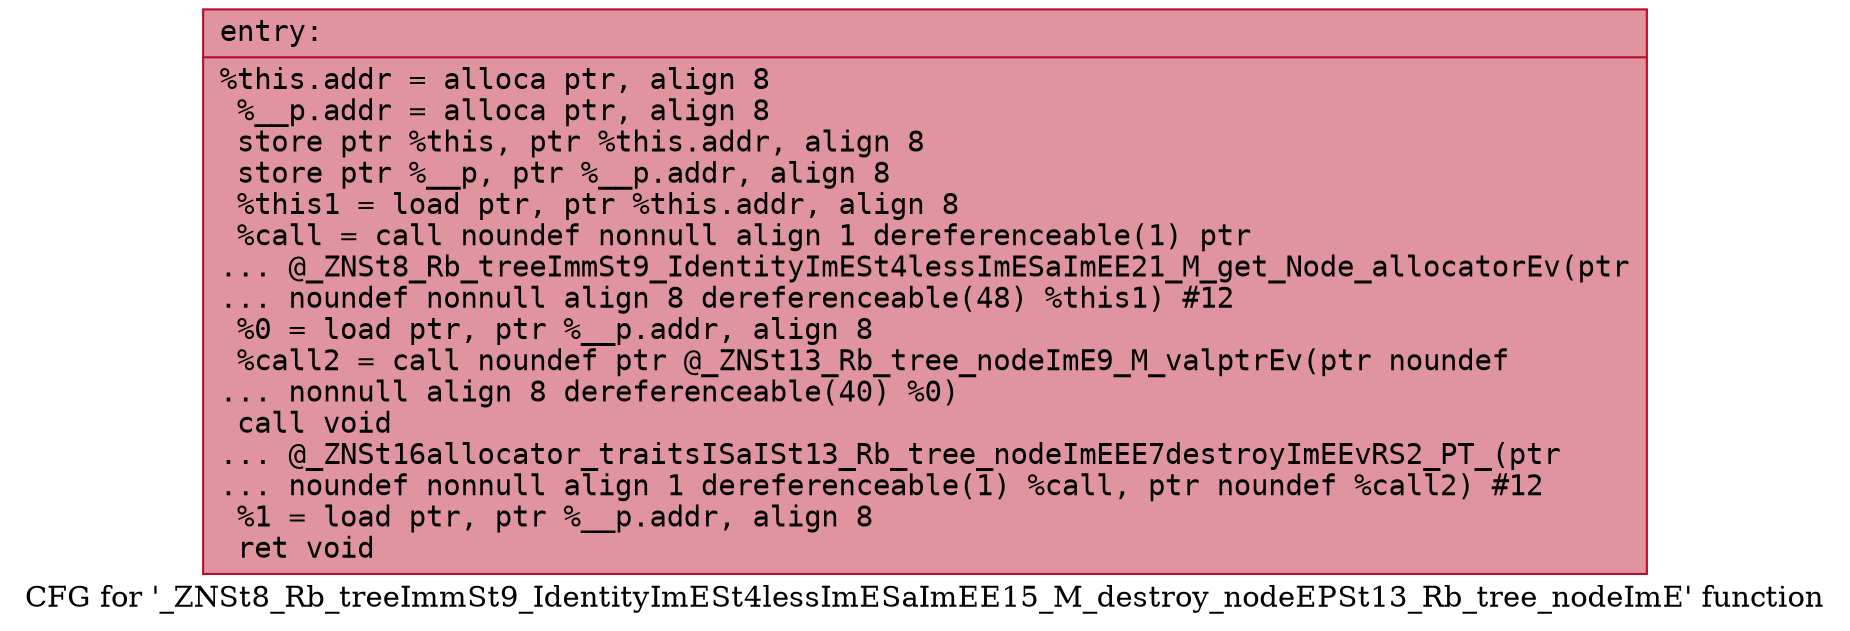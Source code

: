 digraph "CFG for '_ZNSt8_Rb_treeImmSt9_IdentityImESt4lessImESaImEE15_M_destroy_nodeEPSt13_Rb_tree_nodeImE' function" {
	label="CFG for '_ZNSt8_Rb_treeImmSt9_IdentityImESt4lessImESaImEE15_M_destroy_nodeEPSt13_Rb_tree_nodeImE' function";

	Node0x560dca0b9820 [shape=record,color="#b70d28ff", style=filled, fillcolor="#b70d2870" fontname="Courier",label="{entry:\l|  %this.addr = alloca ptr, align 8\l  %__p.addr = alloca ptr, align 8\l  store ptr %this, ptr %this.addr, align 8\l  store ptr %__p, ptr %__p.addr, align 8\l  %this1 = load ptr, ptr %this.addr, align 8\l  %call = call noundef nonnull align 1 dereferenceable(1) ptr\l... @_ZNSt8_Rb_treeImmSt9_IdentityImESt4lessImESaImEE21_M_get_Node_allocatorEv(ptr\l... noundef nonnull align 8 dereferenceable(48) %this1) #12\l  %0 = load ptr, ptr %__p.addr, align 8\l  %call2 = call noundef ptr @_ZNSt13_Rb_tree_nodeImE9_M_valptrEv(ptr noundef\l... nonnull align 8 dereferenceable(40) %0)\l  call void\l... @_ZNSt16allocator_traitsISaISt13_Rb_tree_nodeImEEE7destroyImEEvRS2_PT_(ptr\l... noundef nonnull align 1 dereferenceable(1) %call, ptr noundef %call2) #12\l  %1 = load ptr, ptr %__p.addr, align 8\l  ret void\l}"];
}
